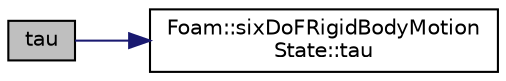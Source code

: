 digraph "tau"
{
  bgcolor="transparent";
  edge [fontname="Helvetica",fontsize="10",labelfontname="Helvetica",labelfontsize="10"];
  node [fontname="Helvetica",fontsize="10",shape=record];
  rankdir="LR";
  Node19 [label="tau",height=0.2,width=0.4,color="black", fillcolor="grey75", style="filled", fontcolor="black"];
  Node19 -> Node20 [color="midnightblue",fontsize="10",style="solid",fontname="Helvetica"];
  Node20 [label="Foam::sixDoFRigidBodyMotion\lState::tau",height=0.2,width=0.4,color="black",URL="$a30809.html#a618f3c59470f4850b983d0be10ef7218",tooltip="Return access to torque. "];
}
